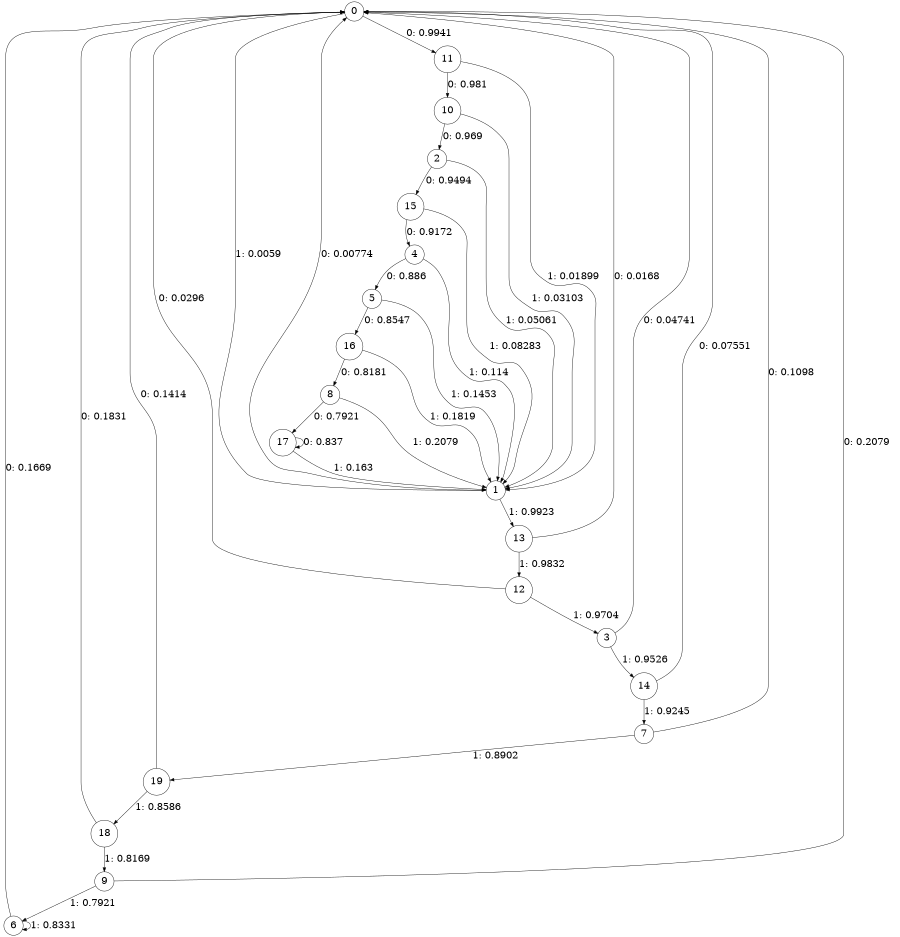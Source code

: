 digraph "ch4_random_source_L11" {
size = "6,8.5";
ratio = "fill";
node [shape = circle];
node [fontsize = 24];
edge [fontsize = 24];
0 -> 11 [label = "0: 0.9941   "];
0 -> 1 [label = "1: 0.0059   "];
1 -> 0 [label = "0: 0.00774  "];
1 -> 13 [label = "1: 0.9923   "];
2 -> 15 [label = "0: 0.9494   "];
2 -> 1 [label = "1: 0.05061  "];
3 -> 0 [label = "0: 0.04741  "];
3 -> 14 [label = "1: 0.9526   "];
4 -> 5 [label = "0: 0.886    "];
4 -> 1 [label = "1: 0.114    "];
5 -> 16 [label = "0: 0.8547   "];
5 -> 1 [label = "1: 0.1453   "];
6 -> 0 [label = "0: 0.1669   "];
6 -> 6 [label = "1: 0.8331   "];
7 -> 0 [label = "0: 0.1098   "];
7 -> 19 [label = "1: 0.8902   "];
8 -> 17 [label = "0: 0.7921   "];
8 -> 1 [label = "1: 0.2079   "];
9 -> 0 [label = "0: 0.2079   "];
9 -> 6 [label = "1: 0.7921   "];
10 -> 2 [label = "0: 0.969    "];
10 -> 1 [label = "1: 0.03103  "];
11 -> 10 [label = "0: 0.981    "];
11 -> 1 [label = "1: 0.01899  "];
12 -> 0 [label = "0: 0.0296   "];
12 -> 3 [label = "1: 0.9704   "];
13 -> 0 [label = "0: 0.0168   "];
13 -> 12 [label = "1: 0.9832   "];
14 -> 0 [label = "0: 0.07551  "];
14 -> 7 [label = "1: 0.9245   "];
15 -> 4 [label = "0: 0.9172   "];
15 -> 1 [label = "1: 0.08283  "];
16 -> 8 [label = "0: 0.8181   "];
16 -> 1 [label = "1: 0.1819   "];
17 -> 17 [label = "0: 0.837    "];
17 -> 1 [label = "1: 0.163    "];
18 -> 0 [label = "0: 0.1831   "];
18 -> 9 [label = "1: 0.8169   "];
19 -> 0 [label = "0: 0.1414   "];
19 -> 18 [label = "1: 0.8586   "];
}